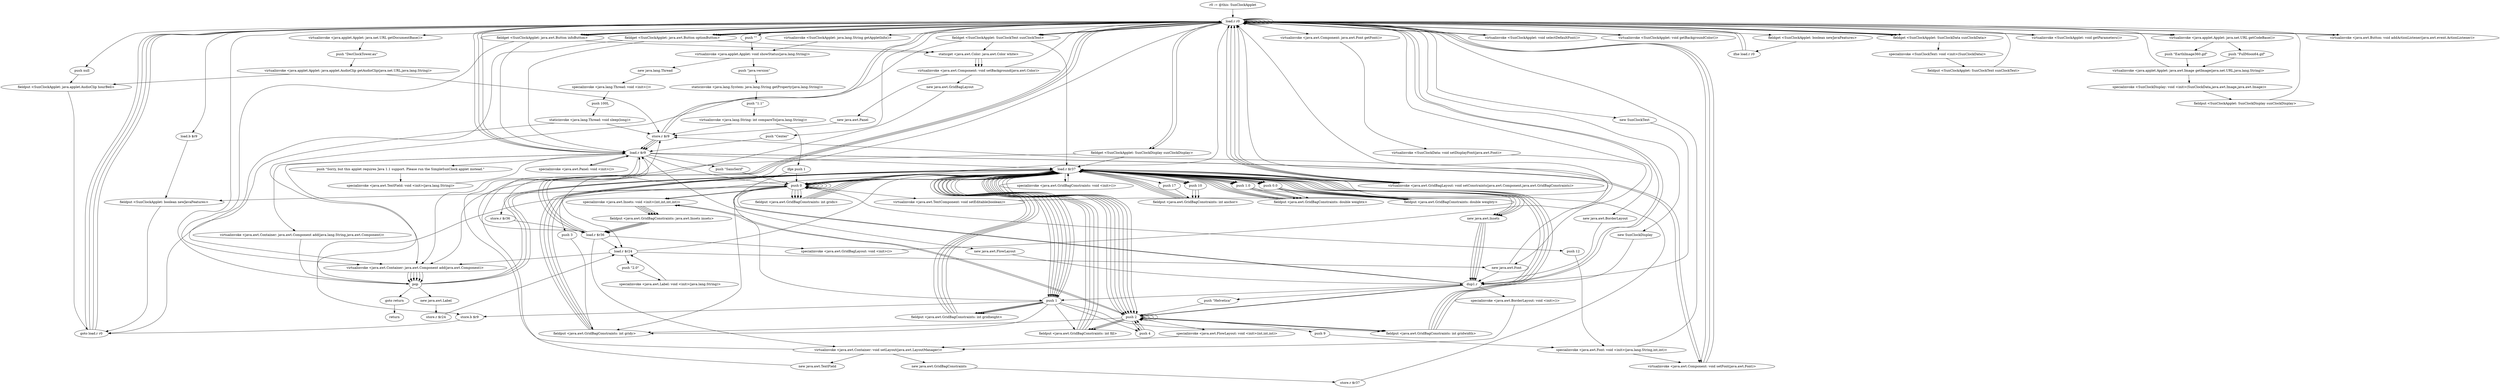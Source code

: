 digraph "" {
    "r0 := @this: SunClockApplet"
    "load.r r0"
    "r0 := @this: SunClockApplet"->"load.r r0";
    "load.r r0"->"load.r r0";
    "virtualinvoke <SunClockApplet: java.lang.String getAppletInfo()>"
    "load.r r0"->"virtualinvoke <SunClockApplet: java.lang.String getAppletInfo()>";
    "virtualinvoke <java.applet.Applet: void showStatus(java.lang.String)>"
    "virtualinvoke <SunClockApplet: java.lang.String getAppletInfo()>"->"virtualinvoke <java.applet.Applet: void showStatus(java.lang.String)>";
    "new java.lang.Thread"
    "virtualinvoke <java.applet.Applet: void showStatus(java.lang.String)>"->"new java.lang.Thread";
    "specialinvoke <java.lang.Thread: void <init>()>"
    "new java.lang.Thread"->"specialinvoke <java.lang.Thread: void <init>()>";
    "push 100L"
    "specialinvoke <java.lang.Thread: void <init>()>"->"push 100L";
    "staticinvoke <java.lang.Thread: void sleep(long)>"
    "push 100L"->"staticinvoke <java.lang.Thread: void sleep(long)>";
    "goto load.r r0"
    "staticinvoke <java.lang.Thread: void sleep(long)>"->"goto load.r r0";
    "goto load.r r0"->"load.r r0";
    "push \"\""
    "load.r r0"->"push \"\"";
    "push \"\""->"virtualinvoke <java.applet.Applet: void showStatus(java.lang.String)>";
    "push \"java.version\""
    "virtualinvoke <java.applet.Applet: void showStatus(java.lang.String)>"->"push \"java.version\"";
    "staticinvoke <java.lang.System: java.lang.String getProperty(java.lang.String)>"
    "push \"java.version\""->"staticinvoke <java.lang.System: java.lang.String getProperty(java.lang.String)>";
    "push \"1.1\""
    "staticinvoke <java.lang.System: java.lang.String getProperty(java.lang.String)>"->"push \"1.1\"";
    "virtualinvoke <java.lang.String: int compareTo(java.lang.String)>"
    "push \"1.1\""->"virtualinvoke <java.lang.String: int compareTo(java.lang.String)>";
    "ifge push 1"
    "virtualinvoke <java.lang.String: int compareTo(java.lang.String)>"->"ifge push 1";
    "push 0"
    "ifge push 1"->"push 0";
    "store.b $r9"
    "push 0"->"store.b $r9";
    "store.b $r9"->"goto load.r r0";
    "goto load.r r0"->"load.r r0";
    "load.b $r9"
    "load.r r0"->"load.b $r9";
    "fieldput <SunClockApplet: boolean newJavaFeatures>"
    "load.b $r9"->"fieldput <SunClockApplet: boolean newJavaFeatures>";
    "fieldput <SunClockApplet: boolean newJavaFeatures>"->"goto load.r r0";
    "goto load.r r0"->"load.r r0";
    "virtualinvoke <SunClockApplet: void selectDefaultFont()>"
    "load.r r0"->"virtualinvoke <SunClockApplet: void selectDefaultFont()>";
    "virtualinvoke <SunClockApplet: void selectDefaultFont()>"->"load.r r0";
    "virtualinvoke <SunClockApplet: void getBackgroundColor()>"
    "load.r r0"->"virtualinvoke <SunClockApplet: void getBackgroundColor()>";
    "virtualinvoke <SunClockApplet: void getBackgroundColor()>"->"load.r r0";
    "fieldget <SunClockApplet: boolean newJavaFeatures>"
    "load.r r0"->"fieldget <SunClockApplet: boolean newJavaFeatures>";
    "ifne load.r r0"
    "fieldget <SunClockApplet: boolean newJavaFeatures>"->"ifne load.r r0";
    "ifne load.r r0"->"load.r r0";
    "new java.awt.BorderLayout"
    "load.r r0"->"new java.awt.BorderLayout";
    "dup1.r"
    "new java.awt.BorderLayout"->"dup1.r";
    "specialinvoke <java.awt.BorderLayout: void <init>()>"
    "dup1.r"->"specialinvoke <java.awt.BorderLayout: void <init>()>";
    "virtualinvoke <java.awt.Container: void setLayout(java.awt.LayoutManager)>"
    "specialinvoke <java.awt.BorderLayout: void <init>()>"->"virtualinvoke <java.awt.Container: void setLayout(java.awt.LayoutManager)>";
    "new java.awt.TextField"
    "virtualinvoke <java.awt.Container: void setLayout(java.awt.LayoutManager)>"->"new java.awt.TextField";
    "store.r $r9"
    "new java.awt.TextField"->"store.r $r9";
    "load.r $r9"
    "store.r $r9"->"load.r $r9";
    "push \"Sorry, but this applet requires Java 1.1 support. Please run the SimpleSunClock applet instead.\""
    "load.r $r9"->"push \"Sorry, but this applet requires Java 1.1 support. Please run the SimpleSunClock applet instead.\"";
    "specialinvoke <java.awt.TextField: void <init>(java.lang.String)>"
    "push \"Sorry, but this applet requires Java 1.1 support. Please run the SimpleSunClock applet instead.\""->"specialinvoke <java.awt.TextField: void <init>(java.lang.String)>";
    "specialinvoke <java.awt.TextField: void <init>(java.lang.String)>"->"load.r $r9";
    "load.r $r9"->"push 0";
    "virtualinvoke <java.awt.TextComponent: void setEditable(boolean)>"
    "push 0"->"virtualinvoke <java.awt.TextComponent: void setEditable(boolean)>";
    "virtualinvoke <java.awt.TextComponent: void setEditable(boolean)>"->"load.r r0";
    "push \"Center\""
    "load.r r0"->"push \"Center\"";
    "push \"Center\""->"load.r $r9";
    "virtualinvoke <java.awt.Container: java.awt.Component add(java.lang.String,java.awt.Component)>"
    "load.r $r9"->"virtualinvoke <java.awt.Container: java.awt.Component add(java.lang.String,java.awt.Component)>";
    "pop"
    "virtualinvoke <java.awt.Container: java.awt.Component add(java.lang.String,java.awt.Component)>"->"pop";
    "goto return"
    "pop"->"goto return";
    "return"
    "goto return"->"return";
    "ifne load.r r0"->"load.r r0";
    "fieldget <SunClockApplet: SunClockData sunClockData>"
    "load.r r0"->"fieldget <SunClockApplet: SunClockData sunClockData>";
    "fieldget <SunClockApplet: SunClockData sunClockData>"->"load.r r0";
    "virtualinvoke <java.awt.Component: java.awt.Font getFont()>"
    "load.r r0"->"virtualinvoke <java.awt.Component: java.awt.Font getFont()>";
    "virtualinvoke <SunClockData: void setDisplayFont(java.awt.Font)>"
    "virtualinvoke <java.awt.Component: java.awt.Font getFont()>"->"virtualinvoke <SunClockData: void setDisplayFont(java.awt.Font)>";
    "new java.awt.Font"
    "virtualinvoke <SunClockData: void setDisplayFont(java.awt.Font)>"->"new java.awt.Font";
    "new java.awt.Font"->"store.r $r9";
    "store.r $r9"->"load.r $r9";
    "push \"SansSerif\""
    "load.r $r9"->"push \"SansSerif\"";
    "push \"SansSerif\""->"push 0";
    "push 12"
    "push 0"->"push 12";
    "specialinvoke <java.awt.Font: void <init>(java.lang.String,int,int)>"
    "push 12"->"specialinvoke <java.awt.Font: void <init>(java.lang.String,int,int)>";
    "specialinvoke <java.awt.Font: void <init>(java.lang.String,int,int)>"->"load.r r0";
    "fieldget <SunClockApplet: java.awt.Button infoButton>"
    "load.r r0"->"fieldget <SunClockApplet: java.awt.Button infoButton>";
    "fieldget <SunClockApplet: java.awt.Button infoButton>"->"load.r $r9";
    "virtualinvoke <java.awt.Component: void setFont(java.awt.Font)>"
    "load.r $r9"->"virtualinvoke <java.awt.Component: void setFont(java.awt.Font)>";
    "virtualinvoke <java.awt.Component: void setFont(java.awt.Font)>"->"load.r r0";
    "fieldget <SunClockApplet: java.awt.Button optionButton>"
    "load.r r0"->"fieldget <SunClockApplet: java.awt.Button optionButton>";
    "fieldget <SunClockApplet: java.awt.Button optionButton>"->"load.r $r9";
    "load.r $r9"->"virtualinvoke <java.awt.Component: void setFont(java.awt.Font)>";
    "virtualinvoke <java.awt.Component: void setFont(java.awt.Font)>"->"load.r r0";
    "virtualinvoke <SunClockApplet: void getParameters()>"
    "load.r r0"->"virtualinvoke <SunClockApplet: void getParameters()>";
    "virtualinvoke <SunClockApplet: void getParameters()>"->"load.r r0";
    "load.r r0"->"load.r r0";
    "load.r r0"->"load.r r0";
    "virtualinvoke <java.applet.Applet: java.net.URL getDocumentBase()>"
    "load.r r0"->"virtualinvoke <java.applet.Applet: java.net.URL getDocumentBase()>";
    "push \"DecClockTower.au\""
    "virtualinvoke <java.applet.Applet: java.net.URL getDocumentBase()>"->"push \"DecClockTower.au\"";
    "virtualinvoke <java.applet.Applet: java.applet.AudioClip getAudioClip(java.net.URL,java.lang.String)>"
    "push \"DecClockTower.au\""->"virtualinvoke <java.applet.Applet: java.applet.AudioClip getAudioClip(java.net.URL,java.lang.String)>";
    "fieldput <SunClockApplet: java.applet.AudioClip hourBell>"
    "virtualinvoke <java.applet.Applet: java.applet.AudioClip getAudioClip(java.net.URL,java.lang.String)>"->"fieldput <SunClockApplet: java.applet.AudioClip hourBell>";
    "fieldput <SunClockApplet: java.applet.AudioClip hourBell>"->"goto load.r r0";
    "goto load.r r0"->"load.r r0";
    "load.r r0"->"fieldget <SunClockApplet: java.awt.Button infoButton>";
    "staticget <java.awt.Color: java.awt.Color white>"
    "fieldget <SunClockApplet: java.awt.Button infoButton>"->"staticget <java.awt.Color: java.awt.Color white>";
    "virtualinvoke <java.awt.Component: void setBackground(java.awt.Color)>"
    "staticget <java.awt.Color: java.awt.Color white>"->"virtualinvoke <java.awt.Component: void setBackground(java.awt.Color)>";
    "virtualinvoke <java.awt.Component: void setBackground(java.awt.Color)>"->"load.r r0";
    "load.r r0"->"fieldget <SunClockApplet: java.awt.Button optionButton>";
    "fieldget <SunClockApplet: java.awt.Button optionButton>"->"staticget <java.awt.Color: java.awt.Color white>";
    "staticget <java.awt.Color: java.awt.Color white>"->"virtualinvoke <java.awt.Component: void setBackground(java.awt.Color)>";
    "new java.awt.Panel"
    "virtualinvoke <java.awt.Component: void setBackground(java.awt.Color)>"->"new java.awt.Panel";
    "new java.awt.Panel"->"store.r $r9";
    "store.r $r9"->"load.r $r9";
    "specialinvoke <java.awt.Panel: void <init>()>"
    "load.r $r9"->"specialinvoke <java.awt.Panel: void <init>()>";
    "specialinvoke <java.awt.Panel: void <init>()>"->"load.r $r9";
    "new java.awt.FlowLayout"
    "load.r $r9"->"new java.awt.FlowLayout";
    "new java.awt.FlowLayout"->"dup1.r";
    "push 1"
    "dup1.r"->"push 1";
    "push 4"
    "push 1"->"push 4";
    "push 2"
    "push 4"->"push 2";
    "specialinvoke <java.awt.FlowLayout: void <init>(int,int,int)>"
    "push 2"->"specialinvoke <java.awt.FlowLayout: void <init>(int,int,int)>";
    "specialinvoke <java.awt.FlowLayout: void <init>(int,int,int)>"->"virtualinvoke <java.awt.Container: void setLayout(java.awt.LayoutManager)>";
    "virtualinvoke <java.awt.Container: void setLayout(java.awt.LayoutManager)>"->"load.r $r9";
    "load.r $r9"->"load.r r0";
    "load.r r0"->"fieldget <SunClockApplet: java.awt.Button infoButton>";
    "virtualinvoke <java.awt.Container: java.awt.Component add(java.awt.Component)>"
    "fieldget <SunClockApplet: java.awt.Button infoButton>"->"virtualinvoke <java.awt.Container: java.awt.Component add(java.awt.Component)>";
    "virtualinvoke <java.awt.Container: java.awt.Component add(java.awt.Component)>"->"pop";
    "pop"->"load.r $r9";
    "load.r $r9"->"load.r r0";
    "load.r r0"->"fieldget <SunClockApplet: java.awt.Button optionButton>";
    "fieldget <SunClockApplet: java.awt.Button optionButton>"->"virtualinvoke <java.awt.Container: java.awt.Component add(java.awt.Component)>";
    "virtualinvoke <java.awt.Container: java.awt.Component add(java.awt.Component)>"->"pop";
    "new java.awt.Label"
    "pop"->"new java.awt.Label";
    "store.r $r24"
    "new java.awt.Label"->"store.r $r24";
    "load.r $r24"
    "store.r $r24"->"load.r $r24";
    "push \"2.0\""
    "load.r $r24"->"push \"2.0\"";
    "specialinvoke <java.awt.Label: void <init>(java.lang.String)>"
    "push \"2.0\""->"specialinvoke <java.awt.Label: void <init>(java.lang.String)>";
    "specialinvoke <java.awt.Label: void <init>(java.lang.String)>"->"load.r $r24";
    "load.r $r24"->"new java.awt.Font";
    "new java.awt.Font"->"dup1.r";
    "push \"Helvetica\""
    "dup1.r"->"push \"Helvetica\"";
    "push \"Helvetica\""->"push 2";
    "push 9"
    "push 2"->"push 9";
    "push 9"->"specialinvoke <java.awt.Font: void <init>(java.lang.String,int,int)>";
    "specialinvoke <java.awt.Font: void <init>(java.lang.String,int,int)>"->"virtualinvoke <java.awt.Component: void setFont(java.awt.Font)>";
    "virtualinvoke <java.awt.Component: void setFont(java.awt.Font)>"->"load.r r0";
    "new SunClockDisplay"
    "load.r r0"->"new SunClockDisplay";
    "new SunClockDisplay"->"dup1.r";
    "dup1.r"->"load.r r0";
    "load.r r0"->"fieldget <SunClockApplet: SunClockData sunClockData>";
    "fieldget <SunClockApplet: SunClockData sunClockData>"->"load.r r0";
    "load.r r0"->"load.r r0";
    "virtualinvoke <java.applet.Applet: java.net.URL getCodeBase()>"
    "load.r r0"->"virtualinvoke <java.applet.Applet: java.net.URL getCodeBase()>";
    "push \"EarthImage360.gif\""
    "virtualinvoke <java.applet.Applet: java.net.URL getCodeBase()>"->"push \"EarthImage360.gif\"";
    "virtualinvoke <java.applet.Applet: java.awt.Image getImage(java.net.URL,java.lang.String)>"
    "push \"EarthImage360.gif\""->"virtualinvoke <java.applet.Applet: java.awt.Image getImage(java.net.URL,java.lang.String)>";
    "virtualinvoke <java.applet.Applet: java.awt.Image getImage(java.net.URL,java.lang.String)>"->"load.r r0";
    "load.r r0"->"load.r r0";
    "load.r r0"->"virtualinvoke <java.applet.Applet: java.net.URL getCodeBase()>";
    "push \"FullMoon64.gif\""
    "virtualinvoke <java.applet.Applet: java.net.URL getCodeBase()>"->"push \"FullMoon64.gif\"";
    "push \"FullMoon64.gif\""->"virtualinvoke <java.applet.Applet: java.awt.Image getImage(java.net.URL,java.lang.String)>";
    "specialinvoke <SunClockDisplay: void <init>(SunClockData,java.awt.Image,java.awt.Image)>"
    "virtualinvoke <java.applet.Applet: java.awt.Image getImage(java.net.URL,java.lang.String)>"->"specialinvoke <SunClockDisplay: void <init>(SunClockData,java.awt.Image,java.awt.Image)>";
    "fieldput <SunClockApplet: SunClockDisplay sunClockDisplay>"
    "specialinvoke <SunClockDisplay: void <init>(SunClockData,java.awt.Image,java.awt.Image)>"->"fieldput <SunClockApplet: SunClockDisplay sunClockDisplay>";
    "fieldput <SunClockApplet: SunClockDisplay sunClockDisplay>"->"load.r r0";
    "new SunClockText"
    "load.r r0"->"new SunClockText";
    "new SunClockText"->"dup1.r";
    "dup1.r"->"load.r r0";
    "load.r r0"->"fieldget <SunClockApplet: SunClockData sunClockData>";
    "specialinvoke <SunClockText: void <init>(SunClockData)>"
    "fieldget <SunClockApplet: SunClockData sunClockData>"->"specialinvoke <SunClockText: void <init>(SunClockData)>";
    "fieldput <SunClockApplet: SunClockText sunClockText>"
    "specialinvoke <SunClockText: void <init>(SunClockData)>"->"fieldput <SunClockApplet: SunClockText sunClockText>";
    "fieldput <SunClockApplet: SunClockText sunClockText>"->"load.r r0";
    "fieldget <SunClockApplet: SunClockText sunClockText>"
    "load.r r0"->"fieldget <SunClockApplet: SunClockText sunClockText>";
    "fieldget <SunClockApplet: SunClockText sunClockText>"->"staticget <java.awt.Color: java.awt.Color white>";
    "staticget <java.awt.Color: java.awt.Color white>"->"virtualinvoke <java.awt.Component: void setBackground(java.awt.Color)>";
    "new java.awt.GridBagLayout"
    "virtualinvoke <java.awt.Component: void setBackground(java.awt.Color)>"->"new java.awt.GridBagLayout";
    "store.r $r36"
    "new java.awt.GridBagLayout"->"store.r $r36";
    "load.r $r36"
    "store.r $r36"->"load.r $r36";
    "specialinvoke <java.awt.GridBagLayout: void <init>()>"
    "load.r $r36"->"specialinvoke <java.awt.GridBagLayout: void <init>()>";
    "specialinvoke <java.awt.GridBagLayout: void <init>()>"->"load.r r0";
    "load.r r0"->"load.r $r36";
    "load.r $r36"->"virtualinvoke <java.awt.Container: void setLayout(java.awt.LayoutManager)>";
    "new java.awt.GridBagConstraints"
    "virtualinvoke <java.awt.Container: void setLayout(java.awt.LayoutManager)>"->"new java.awt.GridBagConstraints";
    "store.r $r37"
    "new java.awt.GridBagConstraints"->"store.r $r37";
    "load.r $r37"
    "store.r $r37"->"load.r $r37";
    "specialinvoke <java.awt.GridBagConstraints: void <init>()>"
    "load.r $r37"->"specialinvoke <java.awt.GridBagConstraints: void <init>()>";
    "specialinvoke <java.awt.GridBagConstraints: void <init>()>"->"load.r $r37";
    "load.r $r37"->"push 0";
    "fieldput <java.awt.GridBagConstraints: int gridx>"
    "push 0"->"fieldput <java.awt.GridBagConstraints: int gridx>";
    "fieldput <java.awt.GridBagConstraints: int gridx>"->"load.r $r37";
    "load.r $r37"->"push 0";
    "fieldput <java.awt.GridBagConstraints: int gridy>"
    "push 0"->"fieldput <java.awt.GridBagConstraints: int gridy>";
    "fieldput <java.awt.GridBagConstraints: int gridy>"->"load.r $r37";
    "load.r $r37"->"push 2";
    "fieldput <java.awt.GridBagConstraints: int gridwidth>"
    "push 2"->"fieldput <java.awt.GridBagConstraints: int gridwidth>";
    "fieldput <java.awt.GridBagConstraints: int gridwidth>"->"load.r $r37";
    "load.r $r37"->"push 1";
    "fieldput <java.awt.GridBagConstraints: int gridheight>"
    "push 1"->"fieldput <java.awt.GridBagConstraints: int gridheight>";
    "fieldput <java.awt.GridBagConstraints: int gridheight>"->"load.r $r37";
    "load.r $r37"->"push 2";
    "fieldput <java.awt.GridBagConstraints: int fill>"
    "push 2"->"fieldput <java.awt.GridBagConstraints: int fill>";
    "fieldput <java.awt.GridBagConstraints: int fill>"->"load.r $r37";
    "push 10"
    "load.r $r37"->"push 10";
    "fieldput <java.awt.GridBagConstraints: int anchor>"
    "push 10"->"fieldput <java.awt.GridBagConstraints: int anchor>";
    "fieldput <java.awt.GridBagConstraints: int anchor>"->"load.r $r37";
    "push 0.0"
    "load.r $r37"->"push 0.0";
    "fieldput <java.awt.GridBagConstraints: double weightx>"
    "push 0.0"->"fieldput <java.awt.GridBagConstraints: double weightx>";
    "fieldput <java.awt.GridBagConstraints: double weightx>"->"load.r $r37";
    "load.r $r37"->"push 0.0";
    "fieldput <java.awt.GridBagConstraints: double weighty>"
    "push 0.0"->"fieldput <java.awt.GridBagConstraints: double weighty>";
    "fieldput <java.awt.GridBagConstraints: double weighty>"->"load.r $r37";
    "new java.awt.Insets"
    "load.r $r37"->"new java.awt.Insets";
    "new java.awt.Insets"->"dup1.r";
    "dup1.r"->"push 0";
    "push 0"->"push 0";
    "push 0"->"push 0";
    "push 0"->"push 0";
    "specialinvoke <java.awt.Insets: void <init>(int,int,int,int)>"
    "push 0"->"specialinvoke <java.awt.Insets: void <init>(int,int,int,int)>";
    "fieldput <java.awt.GridBagConstraints: java.awt.Insets insets>"
    "specialinvoke <java.awt.Insets: void <init>(int,int,int,int)>"->"fieldput <java.awt.GridBagConstraints: java.awt.Insets insets>";
    "fieldput <java.awt.GridBagConstraints: java.awt.Insets insets>"->"load.r $r36";
    "load.r $r36"->"load.r r0";
    "fieldget <SunClockApplet: SunClockDisplay sunClockDisplay>"
    "load.r r0"->"fieldget <SunClockApplet: SunClockDisplay sunClockDisplay>";
    "fieldget <SunClockApplet: SunClockDisplay sunClockDisplay>"->"load.r $r37";
    "virtualinvoke <java.awt.GridBagLayout: void setConstraints(java.awt.Component,java.awt.GridBagConstraints)>"
    "load.r $r37"->"virtualinvoke <java.awt.GridBagLayout: void setConstraints(java.awt.Component,java.awt.GridBagConstraints)>";
    "virtualinvoke <java.awt.GridBagLayout: void setConstraints(java.awt.Component,java.awt.GridBagConstraints)>"->"load.r r0";
    "load.r r0"->"load.r r0";
    "load.r r0"->"fieldget <SunClockApplet: SunClockDisplay sunClockDisplay>";
    "fieldget <SunClockApplet: SunClockDisplay sunClockDisplay>"->"virtualinvoke <java.awt.Container: java.awt.Component add(java.awt.Component)>";
    "virtualinvoke <java.awt.Container: java.awt.Component add(java.awt.Component)>"->"pop";
    "pop"->"load.r $r37";
    "load.r $r37"->"push 0";
    "push 0"->"fieldput <java.awt.GridBagConstraints: int gridx>";
    "fieldput <java.awt.GridBagConstraints: int gridx>"->"load.r $r37";
    "load.r $r37"->"push 1";
    "push 1"->"fieldput <java.awt.GridBagConstraints: int gridy>";
    "fieldput <java.awt.GridBagConstraints: int gridy>"->"load.r $r37";
    "load.r $r37"->"push 2";
    "push 2"->"fieldput <java.awt.GridBagConstraints: int gridwidth>";
    "fieldput <java.awt.GridBagConstraints: int gridwidth>"->"load.r $r37";
    "load.r $r37"->"push 1";
    "push 1"->"fieldput <java.awt.GridBagConstraints: int gridheight>";
    "fieldput <java.awt.GridBagConstraints: int gridheight>"->"load.r $r37";
    "load.r $r37"->"push 1";
    "push 1"->"fieldput <java.awt.GridBagConstraints: int fill>";
    "fieldput <java.awt.GridBagConstraints: int fill>"->"load.r $r37";
    "load.r $r37"->"push 10";
    "push 10"->"fieldput <java.awt.GridBagConstraints: int anchor>";
    "fieldput <java.awt.GridBagConstraints: int anchor>"->"load.r $r37";
    "push 1.0"
    "load.r $r37"->"push 1.0";
    "push 1.0"->"fieldput <java.awt.GridBagConstraints: double weightx>";
    "fieldput <java.awt.GridBagConstraints: double weightx>"->"load.r $r37";
    "load.r $r37"->"push 1.0";
    "push 1.0"->"fieldput <java.awt.GridBagConstraints: double weighty>";
    "fieldput <java.awt.GridBagConstraints: double weighty>"->"load.r $r37";
    "load.r $r37"->"new java.awt.Insets";
    "new java.awt.Insets"->"dup1.r";
    "dup1.r"->"push 0";
    "push 0"->"push 0";
    "push 0"->"push 0";
    "push 0"->"push 0";
    "push 0"->"specialinvoke <java.awt.Insets: void <init>(int,int,int,int)>";
    "specialinvoke <java.awt.Insets: void <init>(int,int,int,int)>"->"fieldput <java.awt.GridBagConstraints: java.awt.Insets insets>";
    "fieldput <java.awt.GridBagConstraints: java.awt.Insets insets>"->"load.r $r36";
    "load.r $r36"->"load.r r0";
    "load.r r0"->"fieldget <SunClockApplet: SunClockText sunClockText>";
    "fieldget <SunClockApplet: SunClockText sunClockText>"->"load.r $r37";
    "load.r $r37"->"virtualinvoke <java.awt.GridBagLayout: void setConstraints(java.awt.Component,java.awt.GridBagConstraints)>";
    "virtualinvoke <java.awt.GridBagLayout: void setConstraints(java.awt.Component,java.awt.GridBagConstraints)>"->"load.r r0";
    "load.r r0"->"load.r r0";
    "load.r r0"->"fieldget <SunClockApplet: SunClockText sunClockText>";
    "fieldget <SunClockApplet: SunClockText sunClockText>"->"virtualinvoke <java.awt.Container: java.awt.Component add(java.awt.Component)>";
    "virtualinvoke <java.awt.Container: java.awt.Component add(java.awt.Component)>"->"pop";
    "pop"->"load.r $r37";
    "load.r $r37"->"push 0";
    "push 0"->"fieldput <java.awt.GridBagConstraints: int gridx>";
    "fieldput <java.awt.GridBagConstraints: int gridx>"->"load.r $r37";
    "load.r $r37"->"push 2";
    "push 2"->"fieldput <java.awt.GridBagConstraints: int gridy>";
    "fieldput <java.awt.GridBagConstraints: int gridy>"->"load.r $r37";
    "load.r $r37"->"push 1";
    "push 1"->"fieldput <java.awt.GridBagConstraints: int gridwidth>";
    "fieldput <java.awt.GridBagConstraints: int gridwidth>"->"load.r $r37";
    "load.r $r37"->"push 1";
    "push 1"->"fieldput <java.awt.GridBagConstraints: int gridheight>";
    "fieldput <java.awt.GridBagConstraints: int gridheight>"->"load.r $r37";
    "load.r $r37"->"push 2";
    "push 2"->"fieldput <java.awt.GridBagConstraints: int fill>";
    "fieldput <java.awt.GridBagConstraints: int fill>"->"load.r $r37";
    "load.r $r37"->"push 10";
    "push 10"->"fieldput <java.awt.GridBagConstraints: int anchor>";
    "fieldput <java.awt.GridBagConstraints: int anchor>"->"load.r $r37";
    "load.r $r37"->"push 1.0";
    "push 1.0"->"fieldput <java.awt.GridBagConstraints: double weightx>";
    "fieldput <java.awt.GridBagConstraints: double weightx>"->"load.r $r37";
    "load.r $r37"->"push 0.0";
    "push 0.0"->"fieldput <java.awt.GridBagConstraints: double weighty>";
    "fieldput <java.awt.GridBagConstraints: double weighty>"->"load.r $r37";
    "load.r $r37"->"new java.awt.Insets";
    "new java.awt.Insets"->"dup1.r";
    "dup1.r"->"push 2";
    "push 2"->"push 2";
    "push 2"->"push 2";
    "push 2"->"push 2";
    "push 2"->"specialinvoke <java.awt.Insets: void <init>(int,int,int,int)>";
    "specialinvoke <java.awt.Insets: void <init>(int,int,int,int)>"->"fieldput <java.awt.GridBagConstraints: java.awt.Insets insets>";
    "fieldput <java.awt.GridBagConstraints: java.awt.Insets insets>"->"load.r $r36";
    "load.r $r36"->"load.r $r9";
    "load.r $r9"->"load.r $r37";
    "load.r $r37"->"virtualinvoke <java.awt.GridBagLayout: void setConstraints(java.awt.Component,java.awt.GridBagConstraints)>";
    "virtualinvoke <java.awt.GridBagLayout: void setConstraints(java.awt.Component,java.awt.GridBagConstraints)>"->"load.r r0";
    "load.r r0"->"load.r $r9";
    "load.r $r9"->"virtualinvoke <java.awt.Container: java.awt.Component add(java.awt.Component)>";
    "virtualinvoke <java.awt.Container: java.awt.Component add(java.awt.Component)>"->"pop";
    "pop"->"load.r $r37";
    "load.r $r37"->"push 0";
    "push 0"->"fieldput <java.awt.GridBagConstraints: int gridx>";
    "fieldput <java.awt.GridBagConstraints: int gridx>"->"load.r $r37";
    "push 3"
    "load.r $r37"->"push 3";
    "push 3"->"fieldput <java.awt.GridBagConstraints: int gridy>";
    "fieldput <java.awt.GridBagConstraints: int gridy>"->"load.r $r37";
    "load.r $r37"->"push 2";
    "push 2"->"fieldput <java.awt.GridBagConstraints: int gridwidth>";
    "fieldput <java.awt.GridBagConstraints: int gridwidth>"->"load.r $r37";
    "load.r $r37"->"push 1";
    "push 1"->"fieldput <java.awt.GridBagConstraints: int gridheight>";
    "fieldput <java.awt.GridBagConstraints: int gridheight>"->"load.r $r37";
    "load.r $r37"->"push 2";
    "push 2"->"fieldput <java.awt.GridBagConstraints: int fill>";
    "fieldput <java.awt.GridBagConstraints: int fill>"->"load.r $r37";
    "push 17"
    "load.r $r37"->"push 17";
    "push 17"->"fieldput <java.awt.GridBagConstraints: int anchor>";
    "fieldput <java.awt.GridBagConstraints: int anchor>"->"load.r $r37";
    "load.r $r37"->"push 1.0";
    "push 1.0"->"fieldput <java.awt.GridBagConstraints: double weightx>";
    "fieldput <java.awt.GridBagConstraints: double weightx>"->"load.r $r37";
    "load.r $r37"->"push 0.0";
    "push 0.0"->"fieldput <java.awt.GridBagConstraints: double weighty>";
    "fieldput <java.awt.GridBagConstraints: double weighty>"->"load.r $r37";
    "load.r $r37"->"new java.awt.Insets";
    "new java.awt.Insets"->"dup1.r";
    "dup1.r"->"push 2";
    "push 2"->"push 4";
    "push 4"->"push 2";
    "push 2"->"push 2";
    "push 2"->"specialinvoke <java.awt.Insets: void <init>(int,int,int,int)>";
    "specialinvoke <java.awt.Insets: void <init>(int,int,int,int)>"->"fieldput <java.awt.GridBagConstraints: java.awt.Insets insets>";
    "fieldput <java.awt.GridBagConstraints: java.awt.Insets insets>"->"load.r $r36";
    "load.r $r36"->"load.r $r24";
    "load.r $r24"->"load.r $r37";
    "load.r $r37"->"virtualinvoke <java.awt.GridBagLayout: void setConstraints(java.awt.Component,java.awt.GridBagConstraints)>";
    "virtualinvoke <java.awt.GridBagLayout: void setConstraints(java.awt.Component,java.awt.GridBagConstraints)>"->"load.r r0";
    "load.r r0"->"load.r $r24";
    "load.r $r24"->"virtualinvoke <java.awt.Container: java.awt.Component add(java.awt.Component)>";
    "virtualinvoke <java.awt.Container: java.awt.Component add(java.awt.Component)>"->"pop";
    "pop"->"load.r r0";
    "load.r r0"->"fieldget <SunClockApplet: java.awt.Button optionButton>";
    "fieldget <SunClockApplet: java.awt.Button optionButton>"->"load.r r0";
    "virtualinvoke <java.awt.Button: void addActionListener(java.awt.event.ActionListener)>"
    "load.r r0"->"virtualinvoke <java.awt.Button: void addActionListener(java.awt.event.ActionListener)>";
    "virtualinvoke <java.awt.Button: void addActionListener(java.awt.event.ActionListener)>"->"load.r r0";
    "load.r r0"->"fieldget <SunClockApplet: java.awt.Button infoButton>";
    "fieldget <SunClockApplet: java.awt.Button infoButton>"->"load.r r0";
    "load.r r0"->"virtualinvoke <java.awt.Button: void addActionListener(java.awt.event.ActionListener)>";
    "virtualinvoke <java.applet.Applet: java.applet.AudioClip getAudioClip(java.net.URL,java.lang.String)>"->"store.r $r9";
    "store.r $r9"->"load.r r0";
    "push null"
    "load.r r0"->"push null";
    "push null"->"fieldput <SunClockApplet: java.applet.AudioClip hourBell>";
    "ifge push 1"->"push 1";
    "push 1"->"store.b $r9";
    "virtualinvoke <java.lang.String: int compareTo(java.lang.String)>"->"store.r $r9";
    "store.r $r9"->"load.r r0";
    "load.r r0"->"push 0";
    "push 0"->"fieldput <SunClockApplet: boolean newJavaFeatures>";
    "staticinvoke <java.lang.Thread: void sleep(long)>"->"store.r $r9";
}

